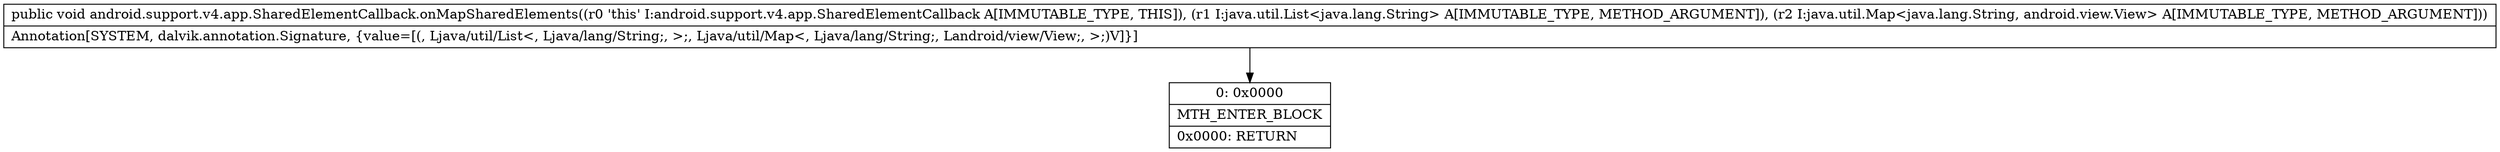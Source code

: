digraph "CFG forandroid.support.v4.app.SharedElementCallback.onMapSharedElements(Ljava\/util\/List;Ljava\/util\/Map;)V" {
Node_0 [shape=record,label="{0\:\ 0x0000|MTH_ENTER_BLOCK\l|0x0000: RETURN   \l}"];
MethodNode[shape=record,label="{public void android.support.v4.app.SharedElementCallback.onMapSharedElements((r0 'this' I:android.support.v4.app.SharedElementCallback A[IMMUTABLE_TYPE, THIS]), (r1 I:java.util.List\<java.lang.String\> A[IMMUTABLE_TYPE, METHOD_ARGUMENT]), (r2 I:java.util.Map\<java.lang.String, android.view.View\> A[IMMUTABLE_TYPE, METHOD_ARGUMENT]))  | Annotation[SYSTEM, dalvik.annotation.Signature, \{value=[(, Ljava\/util\/List\<, Ljava\/lang\/String;, \>;, Ljava\/util\/Map\<, Ljava\/lang\/String;, Landroid\/view\/View;, \>;)V]\}]\l}"];
MethodNode -> Node_0;
}

